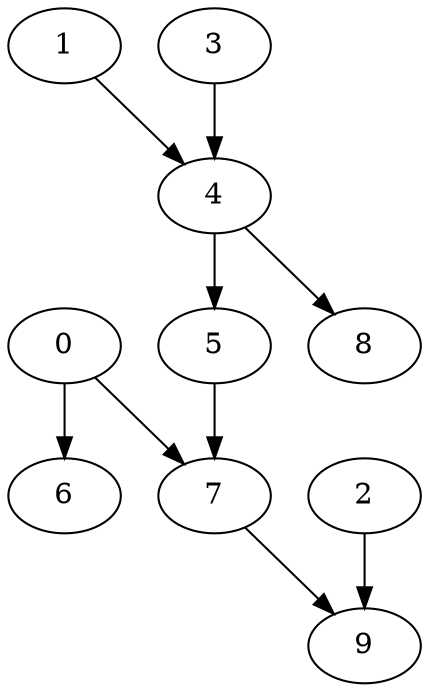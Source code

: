 digraph Geografico_nodes_10_distanciaMax_6_kruskalD {
"0";
"1";
"2";
"4";
"5";
"6";
"7";
"8";
"9";
"3";
"1" -> "4" [weight=1];
"7" -> "9" [weight=2];
"4" -> "8" [weight=4];
"5" -> "7" [weight=4];
"0" -> "7" [weight=5];
"0" -> "6" [weight=6];
"4" -> "5" [weight=7];
"3" -> "4" [weight=16];
"2" -> "9" [weight=24];
}